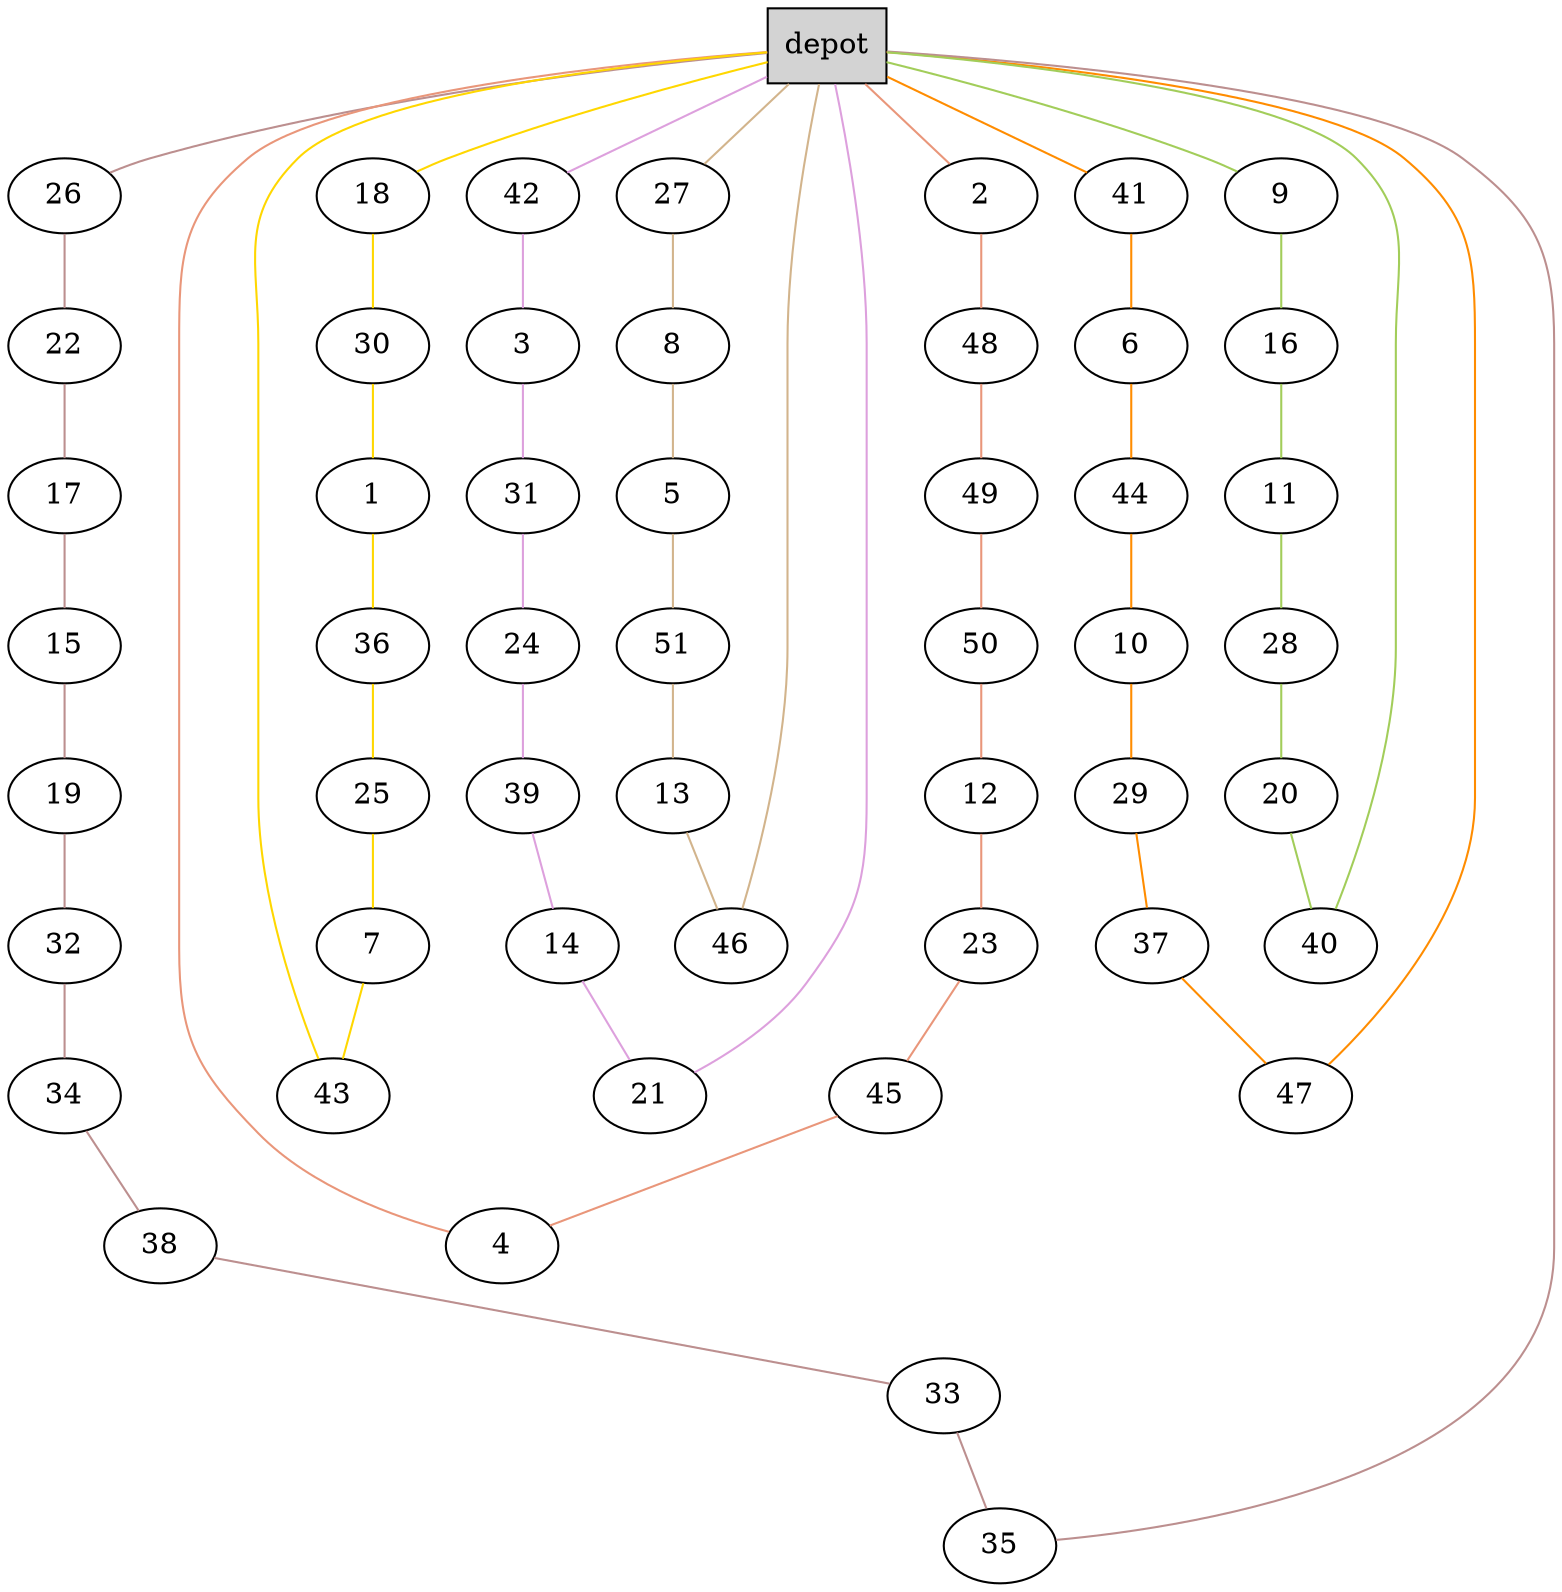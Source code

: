 graph G {
  0[shape = box, label = "depot", style = filled ];
  2[shape = ellipse];
  "0"--"2"[color = darksalmon];
  48[shape = ellipse];
  "2"--"48"[color = darksalmon];
  49[shape = ellipse];
  "48"--"49"[color = darksalmon];
  50[shape = ellipse];
  "49"--"50"[color = darksalmon];
  12[shape = ellipse];
  "50"--"12"[color = darksalmon];
  23[shape = ellipse];
  "12"--"23"[color = darksalmon];
  45[shape = ellipse];
  "23"--"45"[color = darksalmon];
  4[shape = ellipse];
  "45"--"4"[color = darksalmon];
  "4"--"0"[color = darksalmon];
  18[shape = ellipse];
  "0"--"18"[color = gold];
  30[shape = ellipse];
  "18"--"30"[color = gold];
  1[shape = ellipse];
  "30"--"1"[color = gold];
  36[shape = ellipse];
  "1"--"36"[color = gold];
  25[shape = ellipse];
  "36"--"25"[color = gold];
  7[shape = ellipse];
  "25"--"7"[color = gold];
  43[shape = ellipse];
  "7"--"43"[color = gold];
  "43"--"0"[color = gold];
  42[shape = ellipse];
  "0"--"42"[color = plum];
  3[shape = ellipse];
  "42"--"3"[color = plum];
  31[shape = ellipse];
  "3"--"31"[color = plum];
  24[shape = ellipse];
  "31"--"24"[color = plum];
  39[shape = ellipse];
  "24"--"39"[color = plum];
  14[shape = ellipse];
  "39"--"14"[color = plum];
  21[shape = ellipse];
  "14"--"21"[color = plum];
  "21"--"0"[color = plum];
  27[shape = ellipse];
  "0"--"27"[color = tan];
  8[shape = ellipse];
  "27"--"8"[color = tan];
  5[shape = ellipse];
  "8"--"5"[color = tan];
  51[shape = ellipse];
  "5"--"51"[color = tan];
  13[shape = ellipse];
  "51"--"13"[color = tan];
  46[shape = ellipse];
  "13"--"46"[color = tan];
  "46"--"0"[color = tan];
  41[shape = ellipse];
  "0"--"41"[color = darkorange];
  6[shape = ellipse];
  "41"--"6"[color = darkorange];
  44[shape = ellipse];
  "6"--"44"[color = darkorange];
  10[shape = ellipse];
  "44"--"10"[color = darkorange];
  29[shape = ellipse];
  "10"--"29"[color = darkorange];
  37[shape = ellipse];
  "29"--"37"[color = darkorange];
  47[shape = ellipse];
  "37"--"47"[color = darkorange];
  "47"--"0"[color = darkorange];
  26[shape = ellipse];
  "0"--"26"[color = rosybrown];
  22[shape = ellipse];
  "26"--"22"[color = rosybrown];
  17[shape = ellipse];
  "22"--"17"[color = rosybrown];
  15[shape = ellipse];
  "17"--"15"[color = rosybrown];
  19[shape = ellipse];
  "15"--"19"[color = rosybrown];
  32[shape = ellipse];
  "19"--"32"[color = rosybrown];
  34[shape = ellipse];
  "32"--"34"[color = rosybrown];
  38[shape = ellipse];
  "34"--"38"[color = rosybrown];
  33[shape = ellipse];
  "38"--"33"[color = rosybrown];
  35[shape = ellipse];
  "33"--"35"[color = rosybrown];
  "35"--"0"[color = rosybrown];
  9[shape = ellipse];
  "0"--"9"[color = darkolivegreen3];
  16[shape = ellipse];
  "9"--"16"[color = darkolivegreen3];
  11[shape = ellipse];
  "16"--"11"[color = darkolivegreen3];
  28[shape = ellipse];
  "11"--"28"[color = darkolivegreen3];
  20[shape = ellipse];
  "28"--"20"[color = darkolivegreen3];
  40[shape = ellipse];
  "20"--"40"[color = darkolivegreen3];
  "40"--"0"[color = darkolivegreen3];
}

